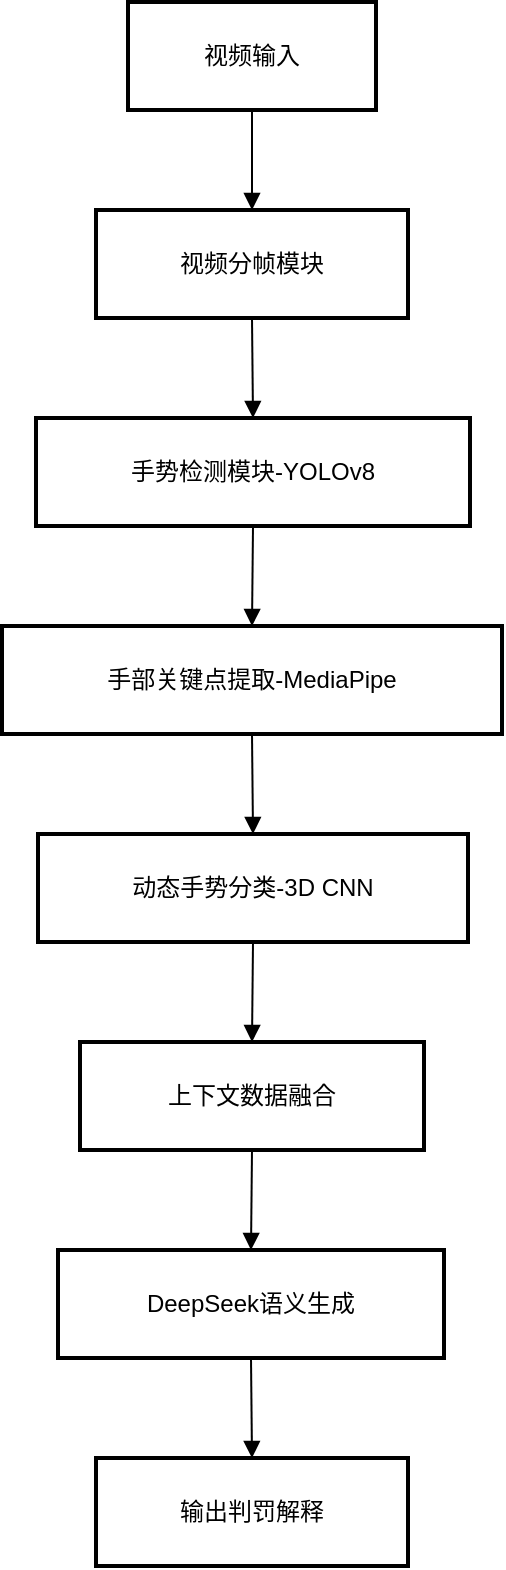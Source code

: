 <mxfile version="26.2.14">
  <diagram name="第 1 页" id="moVni4Yp8ZPbrSp9X3xw">
    <mxGraphModel dx="1426" dy="785" grid="1" gridSize="10" guides="1" tooltips="1" connect="1" arrows="1" fold="1" page="1" pageScale="1" pageWidth="827" pageHeight="1169" math="0" shadow="0">
      <root>
        <mxCell id="0" />
        <mxCell id="1" parent="0" />
        <mxCell id="C8JFkZd2Ti5T9vTChvGr-1" value="视频输入" style="whiteSpace=wrap;strokeWidth=2;" vertex="1" parent="1">
          <mxGeometry x="83" y="110" width="124" height="54" as="geometry" />
        </mxCell>
        <mxCell id="C8JFkZd2Ti5T9vTChvGr-2" value="视频分帧模块" style="whiteSpace=wrap;strokeWidth=2;" vertex="1" parent="1">
          <mxGeometry x="67" y="214" width="156" height="54" as="geometry" />
        </mxCell>
        <mxCell id="C8JFkZd2Ti5T9vTChvGr-3" value="手势检测模块-YOLOv8" style="whiteSpace=wrap;strokeWidth=2;" vertex="1" parent="1">
          <mxGeometry x="37" y="318" width="217" height="54" as="geometry" />
        </mxCell>
        <mxCell id="C8JFkZd2Ti5T9vTChvGr-4" value="手部关键点提取-MediaPipe" style="whiteSpace=wrap;strokeWidth=2;" vertex="1" parent="1">
          <mxGeometry x="20" y="422" width="250" height="54" as="geometry" />
        </mxCell>
        <mxCell id="C8JFkZd2Ti5T9vTChvGr-5" value="动态手势分类-3D CNN" style="whiteSpace=wrap;strokeWidth=2;" vertex="1" parent="1">
          <mxGeometry x="38" y="526" width="215" height="54" as="geometry" />
        </mxCell>
        <mxCell id="C8JFkZd2Ti5T9vTChvGr-6" value="上下文数据融合" style="whiteSpace=wrap;strokeWidth=2;" vertex="1" parent="1">
          <mxGeometry x="59" y="630" width="172" height="54" as="geometry" />
        </mxCell>
        <mxCell id="C8JFkZd2Ti5T9vTChvGr-7" value="DeepSeek语义生成" style="whiteSpace=wrap;strokeWidth=2;" vertex="1" parent="1">
          <mxGeometry x="48" y="734" width="193" height="54" as="geometry" />
        </mxCell>
        <mxCell id="C8JFkZd2Ti5T9vTChvGr-8" value="输出判罚解释" style="whiteSpace=wrap;strokeWidth=2;" vertex="1" parent="1">
          <mxGeometry x="67" y="838" width="156" height="54" as="geometry" />
        </mxCell>
        <mxCell id="C8JFkZd2Ti5T9vTChvGr-9" value="" style="curved=1;startArrow=none;endArrow=block;exitX=0.5;exitY=1;entryX=0.5;entryY=0;rounded=0;" edge="1" parent="1" source="C8JFkZd2Ti5T9vTChvGr-1" target="C8JFkZd2Ti5T9vTChvGr-2">
          <mxGeometry relative="1" as="geometry">
            <Array as="points" />
          </mxGeometry>
        </mxCell>
        <mxCell id="C8JFkZd2Ti5T9vTChvGr-10" value="" style="curved=1;startArrow=none;endArrow=block;exitX=0.5;exitY=1;entryX=0.5;entryY=0;rounded=0;" edge="1" parent="1" source="C8JFkZd2Ti5T9vTChvGr-2" target="C8JFkZd2Ti5T9vTChvGr-3">
          <mxGeometry relative="1" as="geometry">
            <Array as="points" />
          </mxGeometry>
        </mxCell>
        <mxCell id="C8JFkZd2Ti5T9vTChvGr-11" value="" style="curved=1;startArrow=none;endArrow=block;exitX=0.5;exitY=1;entryX=0.5;entryY=0;rounded=0;" edge="1" parent="1" source="C8JFkZd2Ti5T9vTChvGr-3" target="C8JFkZd2Ti5T9vTChvGr-4">
          <mxGeometry relative="1" as="geometry">
            <Array as="points" />
          </mxGeometry>
        </mxCell>
        <mxCell id="C8JFkZd2Ti5T9vTChvGr-12" value="" style="curved=1;startArrow=none;endArrow=block;exitX=0.5;exitY=1;entryX=0.5;entryY=0;rounded=0;" edge="1" parent="1" source="C8JFkZd2Ti5T9vTChvGr-4" target="C8JFkZd2Ti5T9vTChvGr-5">
          <mxGeometry relative="1" as="geometry">
            <Array as="points" />
          </mxGeometry>
        </mxCell>
        <mxCell id="C8JFkZd2Ti5T9vTChvGr-13" value="" style="curved=1;startArrow=none;endArrow=block;exitX=0.5;exitY=1;entryX=0.5;entryY=0;rounded=0;" edge="1" parent="1" source="C8JFkZd2Ti5T9vTChvGr-5" target="C8JFkZd2Ti5T9vTChvGr-6">
          <mxGeometry relative="1" as="geometry">
            <Array as="points" />
          </mxGeometry>
        </mxCell>
        <mxCell id="C8JFkZd2Ti5T9vTChvGr-14" value="" style="curved=1;startArrow=none;endArrow=block;exitX=0.5;exitY=1;entryX=0.5;entryY=0;rounded=0;" edge="1" parent="1" source="C8JFkZd2Ti5T9vTChvGr-6" target="C8JFkZd2Ti5T9vTChvGr-7">
          <mxGeometry relative="1" as="geometry">
            <Array as="points" />
          </mxGeometry>
        </mxCell>
        <mxCell id="C8JFkZd2Ti5T9vTChvGr-15" value="" style="curved=1;startArrow=none;endArrow=block;exitX=0.5;exitY=1;entryX=0.5;entryY=0;rounded=0;" edge="1" parent="1" source="C8JFkZd2Ti5T9vTChvGr-7" target="C8JFkZd2Ti5T9vTChvGr-8">
          <mxGeometry relative="1" as="geometry">
            <Array as="points" />
          </mxGeometry>
        </mxCell>
      </root>
    </mxGraphModel>
  </diagram>
</mxfile>

